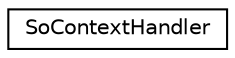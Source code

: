 digraph "Graphical Class Hierarchy"
{
 // LATEX_PDF_SIZE
  edge [fontname="Helvetica",fontsize="10",labelfontname="Helvetica",labelfontsize="10"];
  node [fontname="Helvetica",fontsize="10",shape=record];
  rankdir="LR";
  Node0 [label="SoContextHandler",height=0.2,width=0.4,color="black", fillcolor="white", style="filled",URL="$classSoContextHandler.html",tooltip="The SoContextHandler class is for now to be treated as an internal class."];
}
